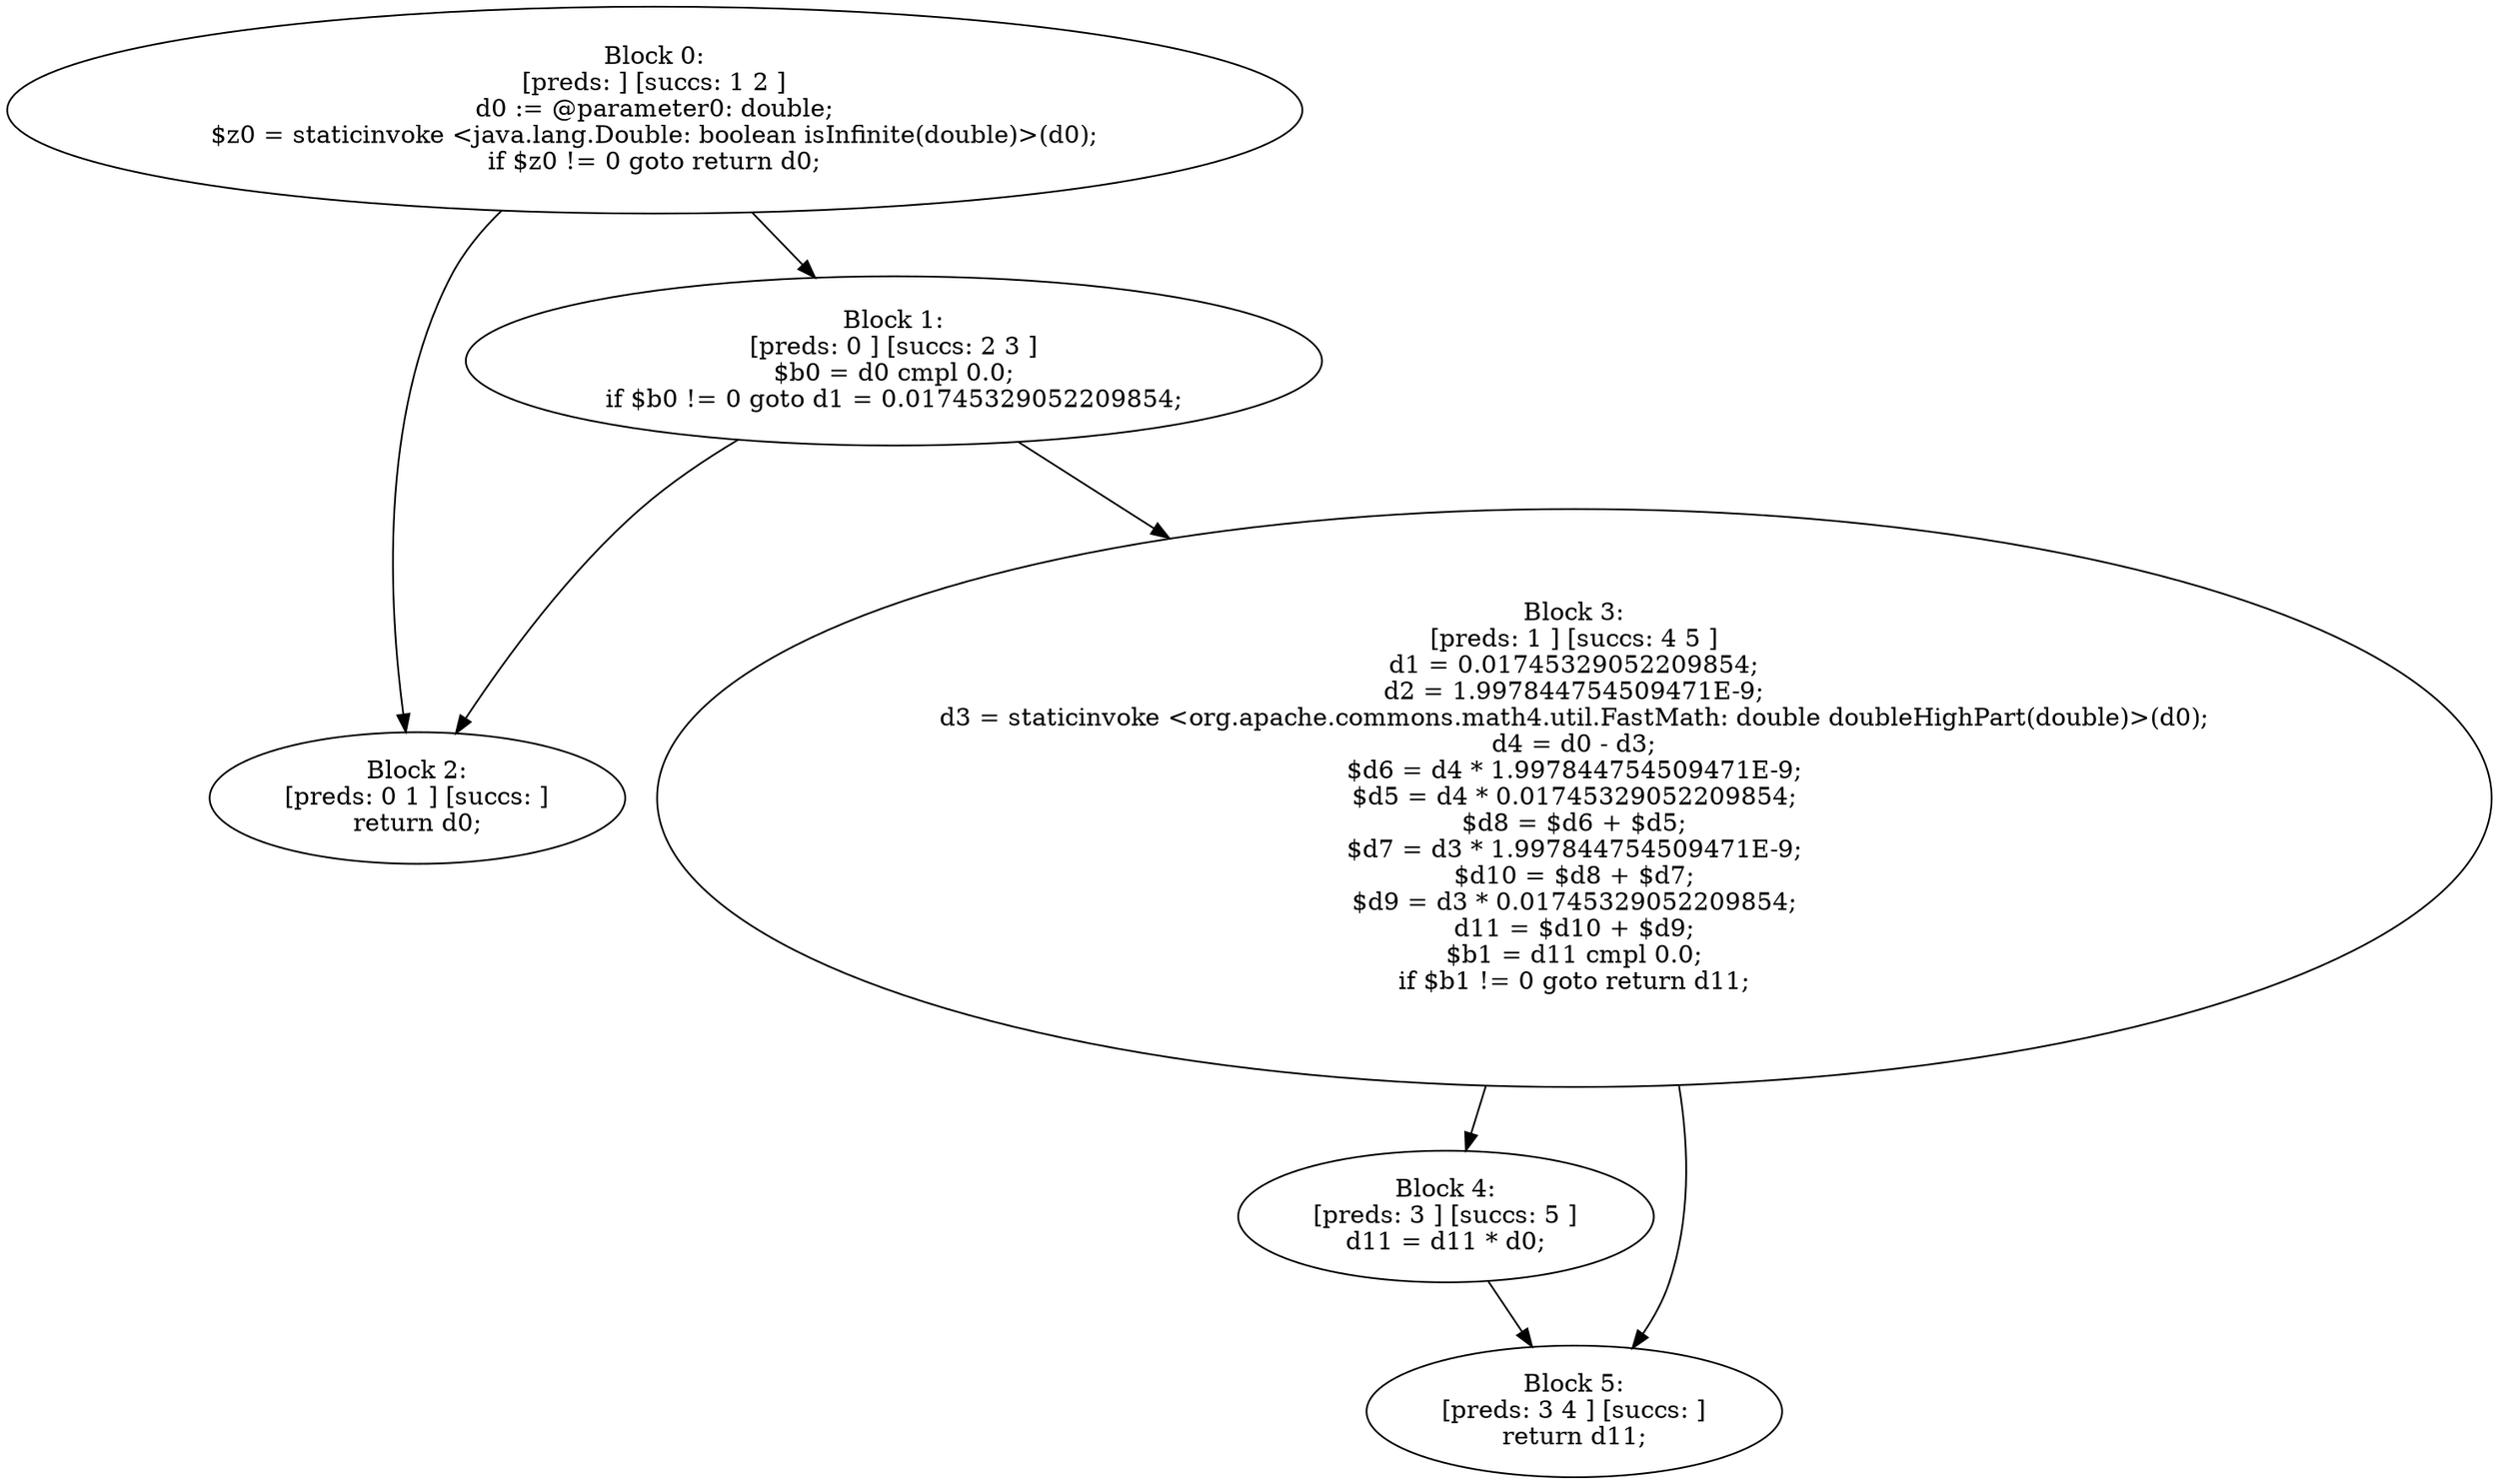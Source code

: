 digraph "unitGraph" {
    "Block 0:
[preds: ] [succs: 1 2 ]
d0 := @parameter0: double;
$z0 = staticinvoke <java.lang.Double: boolean isInfinite(double)>(d0);
if $z0 != 0 goto return d0;
"
    "Block 1:
[preds: 0 ] [succs: 2 3 ]
$b0 = d0 cmpl 0.0;
if $b0 != 0 goto d1 = 0.01745329052209854;
"
    "Block 2:
[preds: 0 1 ] [succs: ]
return d0;
"
    "Block 3:
[preds: 1 ] [succs: 4 5 ]
d1 = 0.01745329052209854;
d2 = 1.997844754509471E-9;
d3 = staticinvoke <org.apache.commons.math4.util.FastMath: double doubleHighPart(double)>(d0);
d4 = d0 - d3;
$d6 = d4 * 1.997844754509471E-9;
$d5 = d4 * 0.01745329052209854;
$d8 = $d6 + $d5;
$d7 = d3 * 1.997844754509471E-9;
$d10 = $d8 + $d7;
$d9 = d3 * 0.01745329052209854;
d11 = $d10 + $d9;
$b1 = d11 cmpl 0.0;
if $b1 != 0 goto return d11;
"
    "Block 4:
[preds: 3 ] [succs: 5 ]
d11 = d11 * d0;
"
    "Block 5:
[preds: 3 4 ] [succs: ]
return d11;
"
    "Block 0:
[preds: ] [succs: 1 2 ]
d0 := @parameter0: double;
$z0 = staticinvoke <java.lang.Double: boolean isInfinite(double)>(d0);
if $z0 != 0 goto return d0;
"->"Block 1:
[preds: 0 ] [succs: 2 3 ]
$b0 = d0 cmpl 0.0;
if $b0 != 0 goto d1 = 0.01745329052209854;
";
    "Block 0:
[preds: ] [succs: 1 2 ]
d0 := @parameter0: double;
$z0 = staticinvoke <java.lang.Double: boolean isInfinite(double)>(d0);
if $z0 != 0 goto return d0;
"->"Block 2:
[preds: 0 1 ] [succs: ]
return d0;
";
    "Block 1:
[preds: 0 ] [succs: 2 3 ]
$b0 = d0 cmpl 0.0;
if $b0 != 0 goto d1 = 0.01745329052209854;
"->"Block 2:
[preds: 0 1 ] [succs: ]
return d0;
";
    "Block 1:
[preds: 0 ] [succs: 2 3 ]
$b0 = d0 cmpl 0.0;
if $b0 != 0 goto d1 = 0.01745329052209854;
"->"Block 3:
[preds: 1 ] [succs: 4 5 ]
d1 = 0.01745329052209854;
d2 = 1.997844754509471E-9;
d3 = staticinvoke <org.apache.commons.math4.util.FastMath: double doubleHighPart(double)>(d0);
d4 = d0 - d3;
$d6 = d4 * 1.997844754509471E-9;
$d5 = d4 * 0.01745329052209854;
$d8 = $d6 + $d5;
$d7 = d3 * 1.997844754509471E-9;
$d10 = $d8 + $d7;
$d9 = d3 * 0.01745329052209854;
d11 = $d10 + $d9;
$b1 = d11 cmpl 0.0;
if $b1 != 0 goto return d11;
";
    "Block 3:
[preds: 1 ] [succs: 4 5 ]
d1 = 0.01745329052209854;
d2 = 1.997844754509471E-9;
d3 = staticinvoke <org.apache.commons.math4.util.FastMath: double doubleHighPart(double)>(d0);
d4 = d0 - d3;
$d6 = d4 * 1.997844754509471E-9;
$d5 = d4 * 0.01745329052209854;
$d8 = $d6 + $d5;
$d7 = d3 * 1.997844754509471E-9;
$d10 = $d8 + $d7;
$d9 = d3 * 0.01745329052209854;
d11 = $d10 + $d9;
$b1 = d11 cmpl 0.0;
if $b1 != 0 goto return d11;
"->"Block 4:
[preds: 3 ] [succs: 5 ]
d11 = d11 * d0;
";
    "Block 3:
[preds: 1 ] [succs: 4 5 ]
d1 = 0.01745329052209854;
d2 = 1.997844754509471E-9;
d3 = staticinvoke <org.apache.commons.math4.util.FastMath: double doubleHighPart(double)>(d0);
d4 = d0 - d3;
$d6 = d4 * 1.997844754509471E-9;
$d5 = d4 * 0.01745329052209854;
$d8 = $d6 + $d5;
$d7 = d3 * 1.997844754509471E-9;
$d10 = $d8 + $d7;
$d9 = d3 * 0.01745329052209854;
d11 = $d10 + $d9;
$b1 = d11 cmpl 0.0;
if $b1 != 0 goto return d11;
"->"Block 5:
[preds: 3 4 ] [succs: ]
return d11;
";
    "Block 4:
[preds: 3 ] [succs: 5 ]
d11 = d11 * d0;
"->"Block 5:
[preds: 3 4 ] [succs: ]
return d11;
";
}
